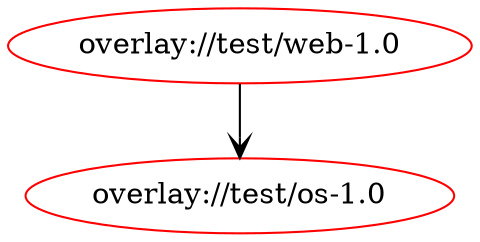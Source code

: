 digraph prolog {

newrank=true;
concentrate=true;
compound=true;
graph [rankdir=TD];#, ranksep=2.5, nodesep=0.2];
edge  [arrowhead=vee];

"overlay://test/web-1.0" [color=red, href="../test/web-1.0-depend.svg"];
"overlay://test/web-1.0" -> "overlay://test/os-1.0"
"overlay://test/os-1.0" [color=red, href="../test/os-1.0-depend.svg"];
}
